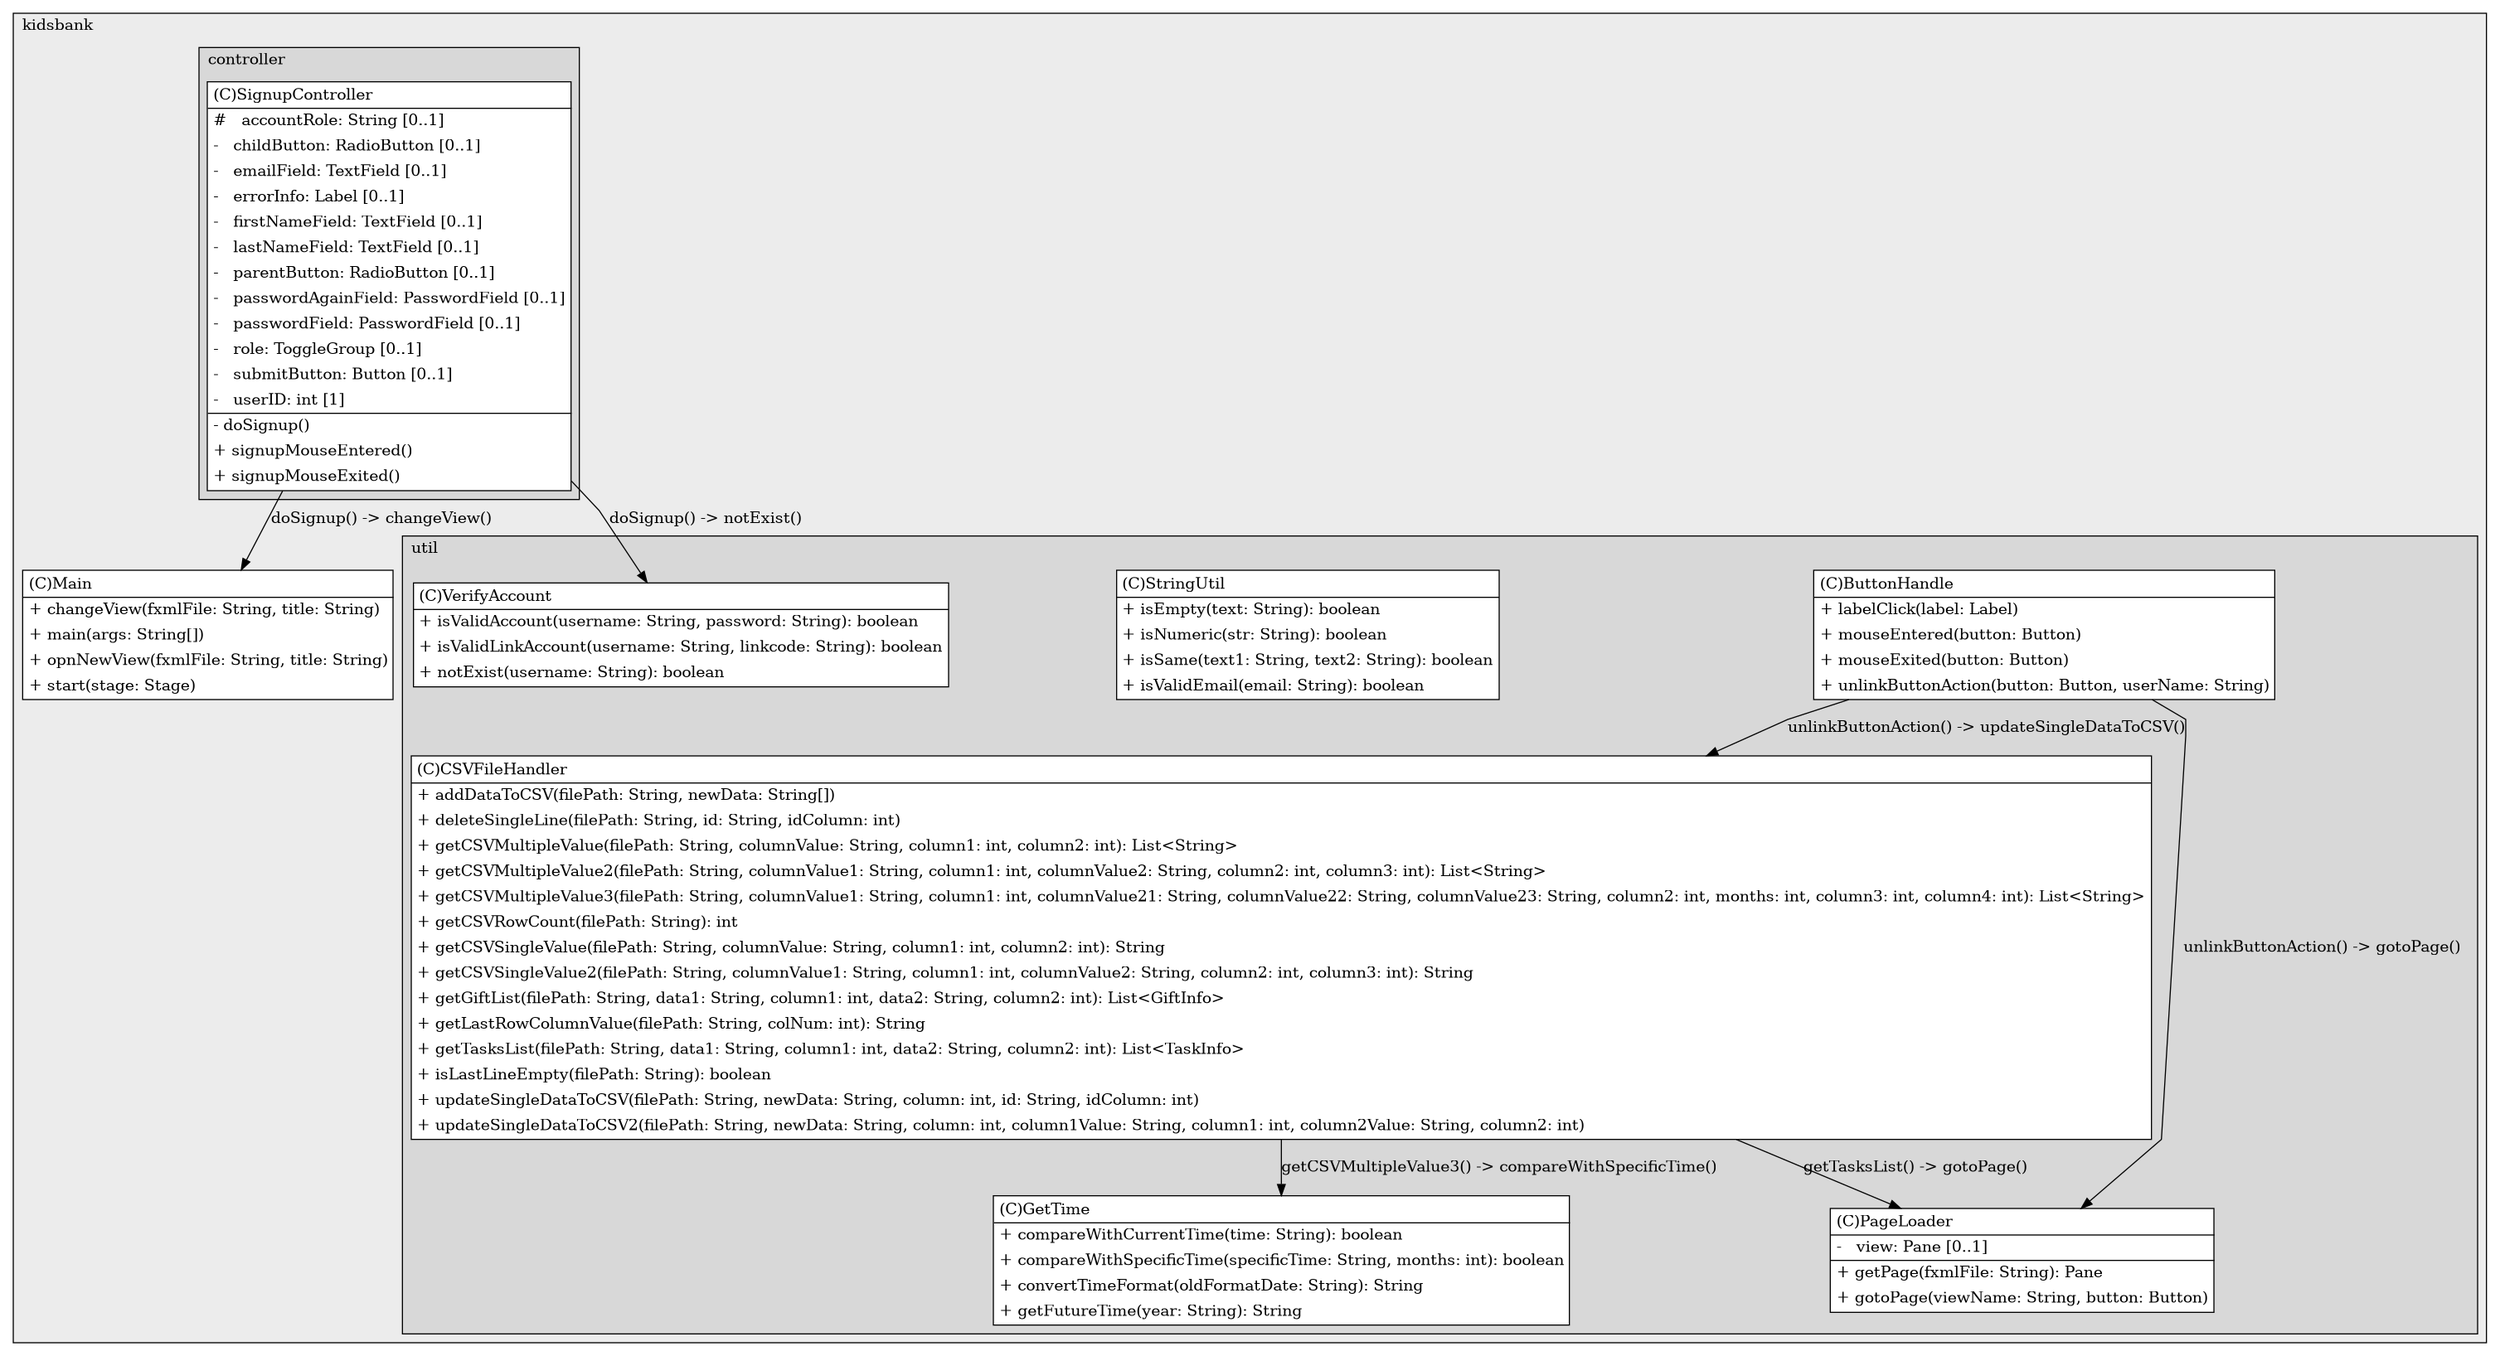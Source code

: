 @startuml

/' diagram meta data start
config=StructureConfiguration;
{
  "projectClassification": {
    "searchMode": "OpenProject", // OpenProject, AllProjects
    "includedProjects": "",
    "pathEndKeywords": "*.impl",
    "isClientPath": "",
    "isClientName": "",
    "isTestPath": "",
    "isTestName": "",
    "isMappingPath": "",
    "isMappingName": "",
    "isDataAccessPath": "",
    "isDataAccessName": "",
    "isDataStructurePath": "",
    "isDataStructureName": "",
    "isInterfaceStructuresPath": "",
    "isInterfaceStructuresName": "",
    "isEntryPointPath": "",
    "isEntryPointName": "",
    "treatFinalFieldsAsMandatory": false
  },
  "graphRestriction": {
    "classPackageExcludeFilter": "",
    "classPackageIncludeFilter": "",
    "classNameExcludeFilter": "",
    "classNameIncludeFilter": "",
    "methodNameExcludeFilter": "",
    "methodNameIncludeFilter": "",
    "removeByInheritance": "", // inheritance/annotation based filtering is done in a second step
    "removeByAnnotation": "",
    "removeByClassPackage": "", // cleanup the graph after inheritance/annotation based filtering is done
    "removeByClassName": "",
    "cutMappings": false,
    "cutEnum": true,
    "cutTests": true,
    "cutClient": true,
    "cutDataAccess": false,
    "cutInterfaceStructures": false,
    "cutDataStructures": false,
    "cutGetterAndSetter": true,
    "cutConstructors": true
  },
  "graphTraversal": {
    "forwardDepth": 6,
    "backwardDepth": 6,
    "classPackageExcludeFilter": "",
    "classPackageIncludeFilter": "",
    "classNameExcludeFilter": "",
    "classNameIncludeFilter": "",
    "methodNameExcludeFilter": "",
    "methodNameIncludeFilter": "",
    "hideMappings": false,
    "hideDataStructures": false,
    "hidePrivateMethods": true,
    "hideInterfaceCalls": true, // indirection: implementation -> interface (is hidden) -> implementation
    "onlyShowApplicationEntryPoints": false, // root node is included
    "useMethodCallsForStructureDiagram": "ForwardOnly" // ForwardOnly, BothDirections, No
  },
  "details": {
    "aggregation": "GroupByClass", // ByClass, GroupByClass, None
    "showClassGenericTypes": true,
    "showMethods": true,
    "showMethodParameterNames": true,
    "showMethodParameterTypes": true,
    "showMethodReturnType": true,
    "showPackageLevels": 2,
    "showDetailedClassStructure": true
  },
  "rootClass": "com.kidsbank.controller.SignupController",
  "extensionCallbackMethod": "" // qualified.class.name#methodName - signature: public static String method(String)
}
diagram meta data end '/



digraph g {
    rankdir="TB"
    splines=polyline
    

'nodes 
subgraph cluster_827112919 { 
   	label=kidsbank
	labeljust=l
	fillcolor="#ececec"
	style=filled
   
   Main14625802[
	label=<<TABLE BORDER="1" CELLBORDER="0" CELLPADDING="4" CELLSPACING="0">
<TR><TD ALIGN="LEFT" >(C)Main</TD></TR>
<HR/>
<TR><TD ALIGN="LEFT" >+ changeView(fxmlFile: String, title: String)</TD></TR>
<TR><TD ALIGN="LEFT" >+ main(args: String[])</TD></TR>
<TR><TD ALIGN="LEFT" >+ opnNewView(fxmlFile: String, title: String)</TD></TR>
<TR><TD ALIGN="LEFT" >+ start(stage: Stage)</TD></TR>
</TABLE>>
	style=filled
	margin=0
	shape=plaintext
	fillcolor="#FFFFFF"
];

subgraph cluster_1371265191 { 
   	label=util
	labeljust=l
	fillcolor="#d8d8d8"
	style=filled
   
   ButtonHandle703749882[
	label=<<TABLE BORDER="1" CELLBORDER="0" CELLPADDING="4" CELLSPACING="0">
<TR><TD ALIGN="LEFT" >(C)ButtonHandle</TD></TR>
<HR/>
<TR><TD ALIGN="LEFT" >+ labelClick(label: Label)</TD></TR>
<TR><TD ALIGN="LEFT" >+ mouseEntered(button: Button)</TD></TR>
<TR><TD ALIGN="LEFT" >+ mouseExited(button: Button)</TD></TR>
<TR><TD ALIGN="LEFT" >+ unlinkButtonAction(button: Button, userName: String)</TD></TR>
</TABLE>>
	style=filled
	margin=0
	shape=plaintext
	fillcolor="#FFFFFF"
];

CSVFileHandler703749882[
	label=<<TABLE BORDER="1" CELLBORDER="0" CELLPADDING="4" CELLSPACING="0">
<TR><TD ALIGN="LEFT" >(C)CSVFileHandler</TD></TR>
<HR/>
<TR><TD ALIGN="LEFT" >+ addDataToCSV(filePath: String, newData: String[])</TD></TR>
<TR><TD ALIGN="LEFT" >+ deleteSingleLine(filePath: String, id: String, idColumn: int)</TD></TR>
<TR><TD ALIGN="LEFT" >+ getCSVMultipleValue(filePath: String, columnValue: String, column1: int, column2: int): List&lt;String&gt;</TD></TR>
<TR><TD ALIGN="LEFT" >+ getCSVMultipleValue2(filePath: String, columnValue1: String, column1: int, columnValue2: String, column2: int, column3: int): List&lt;String&gt;</TD></TR>
<TR><TD ALIGN="LEFT" >+ getCSVMultipleValue3(filePath: String, columnValue1: String, column1: int, columnValue21: String, columnValue22: String, columnValue23: String, column2: int, months: int, column3: int, column4: int): List&lt;String&gt;</TD></TR>
<TR><TD ALIGN="LEFT" >+ getCSVRowCount(filePath: String): int</TD></TR>
<TR><TD ALIGN="LEFT" >+ getCSVSingleValue(filePath: String, columnValue: String, column1: int, column2: int): String</TD></TR>
<TR><TD ALIGN="LEFT" >+ getCSVSingleValue2(filePath: String, columnValue1: String, column1: int, columnValue2: String, column2: int, column3: int): String</TD></TR>
<TR><TD ALIGN="LEFT" >+ getGiftList(filePath: String, data1: String, column1: int, data2: String, column2: int): List&lt;GiftInfo&gt;</TD></TR>
<TR><TD ALIGN="LEFT" >+ getLastRowColumnValue(filePath: String, colNum: int): String</TD></TR>
<TR><TD ALIGN="LEFT" >+ getTasksList(filePath: String, data1: String, column1: int, data2: String, column2: int): List&lt;TaskInfo&gt;</TD></TR>
<TR><TD ALIGN="LEFT" >+ isLastLineEmpty(filePath: String): boolean</TD></TR>
<TR><TD ALIGN="LEFT" >+ updateSingleDataToCSV(filePath: String, newData: String, column: int, id: String, idColumn: int)</TD></TR>
<TR><TD ALIGN="LEFT" >+ updateSingleDataToCSV2(filePath: String, newData: String, column: int, column1Value: String, column1: int, column2Value: String, column2: int)</TD></TR>
</TABLE>>
	style=filled
	margin=0
	shape=plaintext
	fillcolor="#FFFFFF"
];

GetTime703749882[
	label=<<TABLE BORDER="1" CELLBORDER="0" CELLPADDING="4" CELLSPACING="0">
<TR><TD ALIGN="LEFT" >(C)GetTime</TD></TR>
<HR/>
<TR><TD ALIGN="LEFT" >+ compareWithCurrentTime(time: String): boolean</TD></TR>
<TR><TD ALIGN="LEFT" >+ compareWithSpecificTime(specificTime: String, months: int): boolean</TD></TR>
<TR><TD ALIGN="LEFT" >+ convertTimeFormat(oldFormatDate: String): String</TD></TR>
<TR><TD ALIGN="LEFT" >+ getFutureTime(year: String): String</TD></TR>
</TABLE>>
	style=filled
	margin=0
	shape=plaintext
	fillcolor="#FFFFFF"
];

PageLoader703749882[
	label=<<TABLE BORDER="1" CELLBORDER="0" CELLPADDING="4" CELLSPACING="0">
<TR><TD ALIGN="LEFT" >(C)PageLoader</TD></TR>
<HR/>
<TR><TD ALIGN="LEFT" >-   view: Pane [0..1]</TD></TR>
<HR/>
<TR><TD ALIGN="LEFT" >+ getPage(fxmlFile: String): Pane</TD></TR>
<TR><TD ALIGN="LEFT" >+ gotoPage(viewName: String, button: Button)</TD></TR>
</TABLE>>
	style=filled
	margin=0
	shape=plaintext
	fillcolor="#FFFFFF"
];

StringUtil703749882[
	label=<<TABLE BORDER="1" CELLBORDER="0" CELLPADDING="4" CELLSPACING="0">
<TR><TD ALIGN="LEFT" >(C)StringUtil</TD></TR>
<HR/>
<TR><TD ALIGN="LEFT" >+ isEmpty(text: String): boolean</TD></TR>
<TR><TD ALIGN="LEFT" >+ isNumeric(str: String): boolean</TD></TR>
<TR><TD ALIGN="LEFT" >+ isSame(text1: String, text2: String): boolean</TD></TR>
<TR><TD ALIGN="LEFT" >+ isValidEmail(email: String): boolean</TD></TR>
</TABLE>>
	style=filled
	margin=0
	shape=plaintext
	fillcolor="#FFFFFF"
];

VerifyAccount703749882[
	label=<<TABLE BORDER="1" CELLBORDER="0" CELLPADDING="4" CELLSPACING="0">
<TR><TD ALIGN="LEFT" >(C)VerifyAccount</TD></TR>
<HR/>
<TR><TD ALIGN="LEFT" >+ isValidAccount(username: String, password: String): boolean</TD></TR>
<TR><TD ALIGN="LEFT" >+ isValidLinkAccount(username: String, linkcode: String): boolean</TD></TR>
<TR><TD ALIGN="LEFT" >+ notExist(username: String): boolean</TD></TR>
</TABLE>>
	style=filled
	margin=0
	shape=plaintext
	fillcolor="#FFFFFF"
];
} 

subgraph cluster_43613313 { 
   	label=controller
	labeljust=l
	fillcolor="#d8d8d8"
	style=filled
   
   SignupController66631828[
	label=<<TABLE BORDER="1" CELLBORDER="0" CELLPADDING="4" CELLSPACING="0">
<TR><TD ALIGN="LEFT" >(C)SignupController</TD></TR>
<HR/>
<TR><TD ALIGN="LEFT" >#   accountRole: String [0..1]</TD></TR>
<TR><TD ALIGN="LEFT" >-   childButton: RadioButton [0..1]</TD></TR>
<TR><TD ALIGN="LEFT" >-   emailField: TextField [0..1]</TD></TR>
<TR><TD ALIGN="LEFT" >-   errorInfo: Label [0..1]</TD></TR>
<TR><TD ALIGN="LEFT" >-   firstNameField: TextField [0..1]</TD></TR>
<TR><TD ALIGN="LEFT" >-   lastNameField: TextField [0..1]</TD></TR>
<TR><TD ALIGN="LEFT" >-   parentButton: RadioButton [0..1]</TD></TR>
<TR><TD ALIGN="LEFT" >-   passwordAgainField: PasswordField [0..1]</TD></TR>
<TR><TD ALIGN="LEFT" >-   passwordField: PasswordField [0..1]</TD></TR>
<TR><TD ALIGN="LEFT" >-   role: ToggleGroup [0..1]</TD></TR>
<TR><TD ALIGN="LEFT" >-   submitButton: Button [0..1]</TD></TR>
<TR><TD ALIGN="LEFT" >-   userID: int [1]</TD></TR>
<HR/>
<TR><TD ALIGN="LEFT" >- doSignup()</TD></TR>
<TR><TD ALIGN="LEFT" >+ signupMouseEntered()</TD></TR>
<TR><TD ALIGN="LEFT" >+ signupMouseExited()</TD></TR>
</TABLE>>
	style=filled
	margin=0
	shape=plaintext
	fillcolor="#FFFFFF"
];
} 
} 

'edges    
ButtonHandle703749882 -> CSVFileHandler703749882[label="unlinkButtonAction() -> updateSingleDataToCSV()"];
ButtonHandle703749882 -> PageLoader703749882[label="unlinkButtonAction() -> gotoPage()"];
CSVFileHandler703749882 -> GetTime703749882[label="getCSVMultipleValue3() -> compareWithSpecificTime()"];
CSVFileHandler703749882 -> PageLoader703749882[label="getTasksList() -> gotoPage()"];
SignupController66631828 -> Main14625802[label="doSignup() -> changeView()"];
SignupController66631828 -> VerifyAccount703749882[label="doSignup() -> notExist()"];
    
}
@enduml
